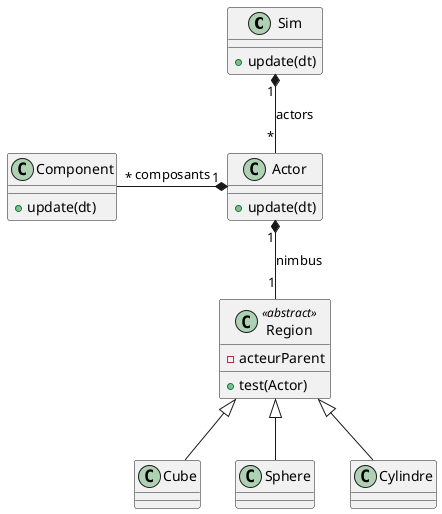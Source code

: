 @startuml

class Sim {
  + update(dt)
}

class Actor {
  + update(dt)
}

class Component {
  + update(dt)
}

Sim "1" *-- "*" Actor: actors
Actor "1" *-- "1" Region: nimbus
Actor "1" *-left- "*" Component: composants

class Region <<abstract>> {
  - acteurParent
  + test(Actor)
}
class Cube {}
class Sphere {}
class Cylindre {}

Region <|-- Cube
Region <|-- Sphere
Region <|-- Cylindre
@enduml